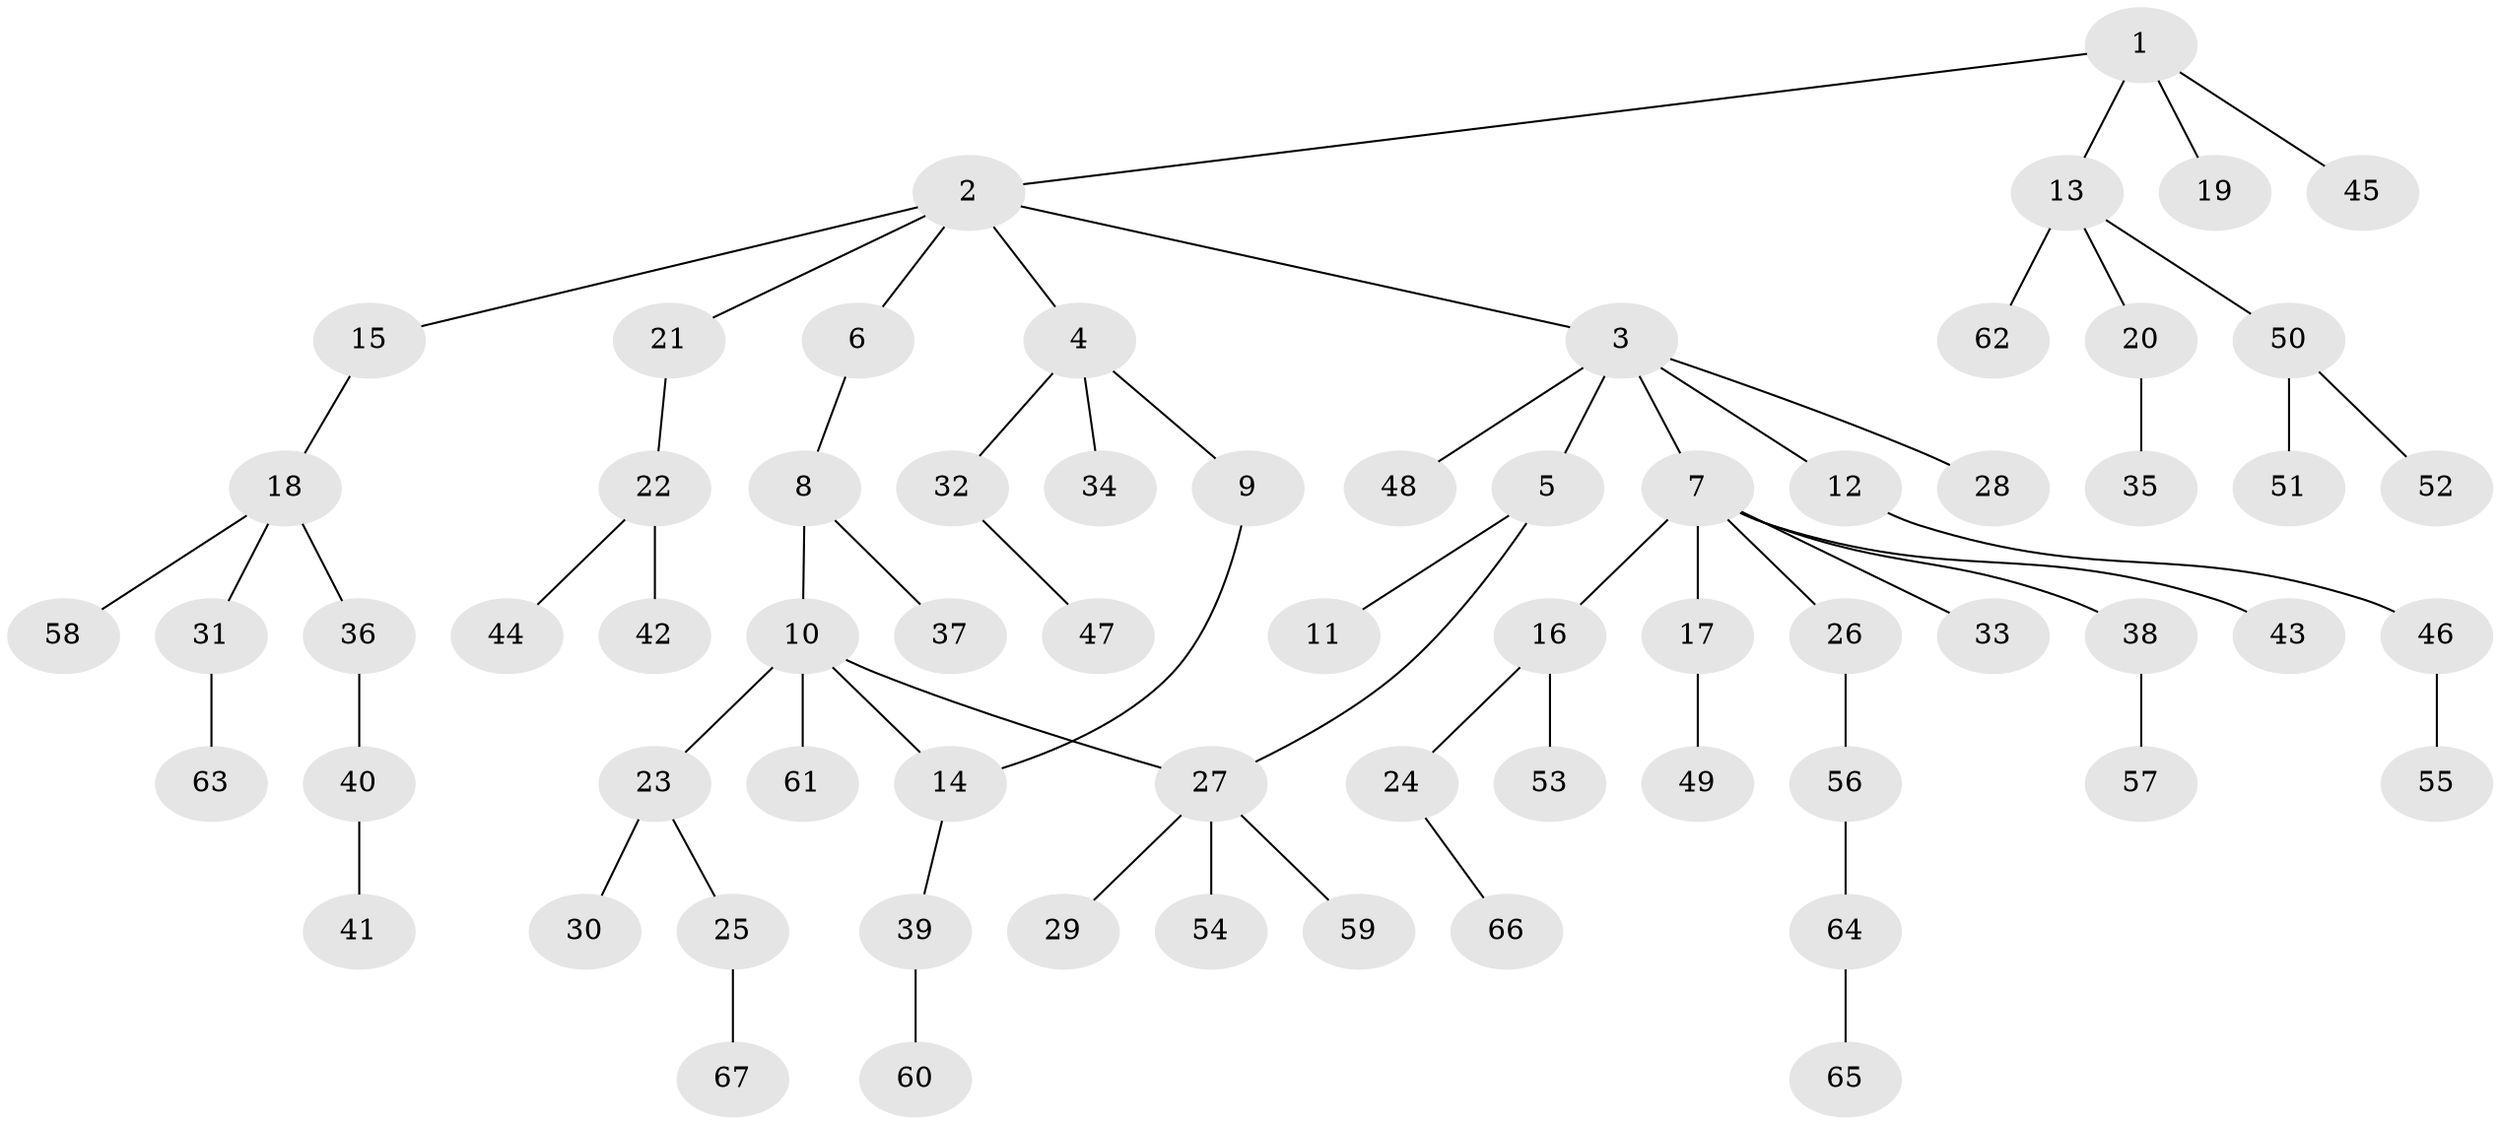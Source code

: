 // Generated by graph-tools (version 1.1) at 2025/10/02/27/25 16:10:52]
// undirected, 67 vertices, 68 edges
graph export_dot {
graph [start="1"]
  node [color=gray90,style=filled];
  1;
  2;
  3;
  4;
  5;
  6;
  7;
  8;
  9;
  10;
  11;
  12;
  13;
  14;
  15;
  16;
  17;
  18;
  19;
  20;
  21;
  22;
  23;
  24;
  25;
  26;
  27;
  28;
  29;
  30;
  31;
  32;
  33;
  34;
  35;
  36;
  37;
  38;
  39;
  40;
  41;
  42;
  43;
  44;
  45;
  46;
  47;
  48;
  49;
  50;
  51;
  52;
  53;
  54;
  55;
  56;
  57;
  58;
  59;
  60;
  61;
  62;
  63;
  64;
  65;
  66;
  67;
  1 -- 2;
  1 -- 13;
  1 -- 19;
  1 -- 45;
  2 -- 3;
  2 -- 4;
  2 -- 6;
  2 -- 15;
  2 -- 21;
  3 -- 5;
  3 -- 7;
  3 -- 12;
  3 -- 28;
  3 -- 48;
  4 -- 9;
  4 -- 32;
  4 -- 34;
  5 -- 11;
  5 -- 27;
  6 -- 8;
  7 -- 16;
  7 -- 17;
  7 -- 26;
  7 -- 33;
  7 -- 38;
  7 -- 43;
  8 -- 10;
  8 -- 37;
  9 -- 14;
  10 -- 14;
  10 -- 23;
  10 -- 61;
  10 -- 27;
  12 -- 46;
  13 -- 20;
  13 -- 50;
  13 -- 62;
  14 -- 39;
  15 -- 18;
  16 -- 24;
  16 -- 53;
  17 -- 49;
  18 -- 31;
  18 -- 36;
  18 -- 58;
  20 -- 35;
  21 -- 22;
  22 -- 42;
  22 -- 44;
  23 -- 25;
  23 -- 30;
  24 -- 66;
  25 -- 67;
  26 -- 56;
  27 -- 29;
  27 -- 54;
  27 -- 59;
  31 -- 63;
  32 -- 47;
  36 -- 40;
  38 -- 57;
  39 -- 60;
  40 -- 41;
  46 -- 55;
  50 -- 51;
  50 -- 52;
  56 -- 64;
  64 -- 65;
}
